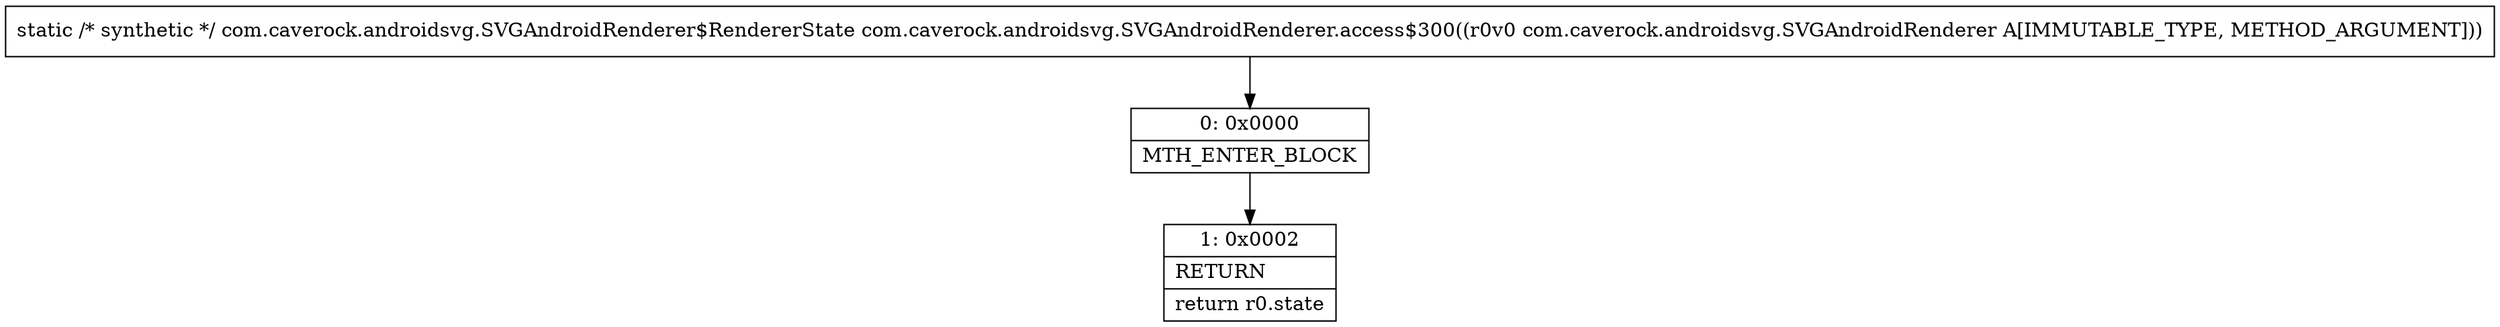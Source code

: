 digraph "CFG forcom.caverock.androidsvg.SVGAndroidRenderer.access$300(Lcom\/caverock\/androidsvg\/SVGAndroidRenderer;)Lcom\/caverock\/androidsvg\/SVGAndroidRenderer$RendererState;" {
Node_0 [shape=record,label="{0\:\ 0x0000|MTH_ENTER_BLOCK\l}"];
Node_1 [shape=record,label="{1\:\ 0x0002|RETURN\l|return r0.state\l}"];
MethodNode[shape=record,label="{static \/* synthetic *\/ com.caverock.androidsvg.SVGAndroidRenderer$RendererState com.caverock.androidsvg.SVGAndroidRenderer.access$300((r0v0 com.caverock.androidsvg.SVGAndroidRenderer A[IMMUTABLE_TYPE, METHOD_ARGUMENT])) }"];
MethodNode -> Node_0;
Node_0 -> Node_1;
}


